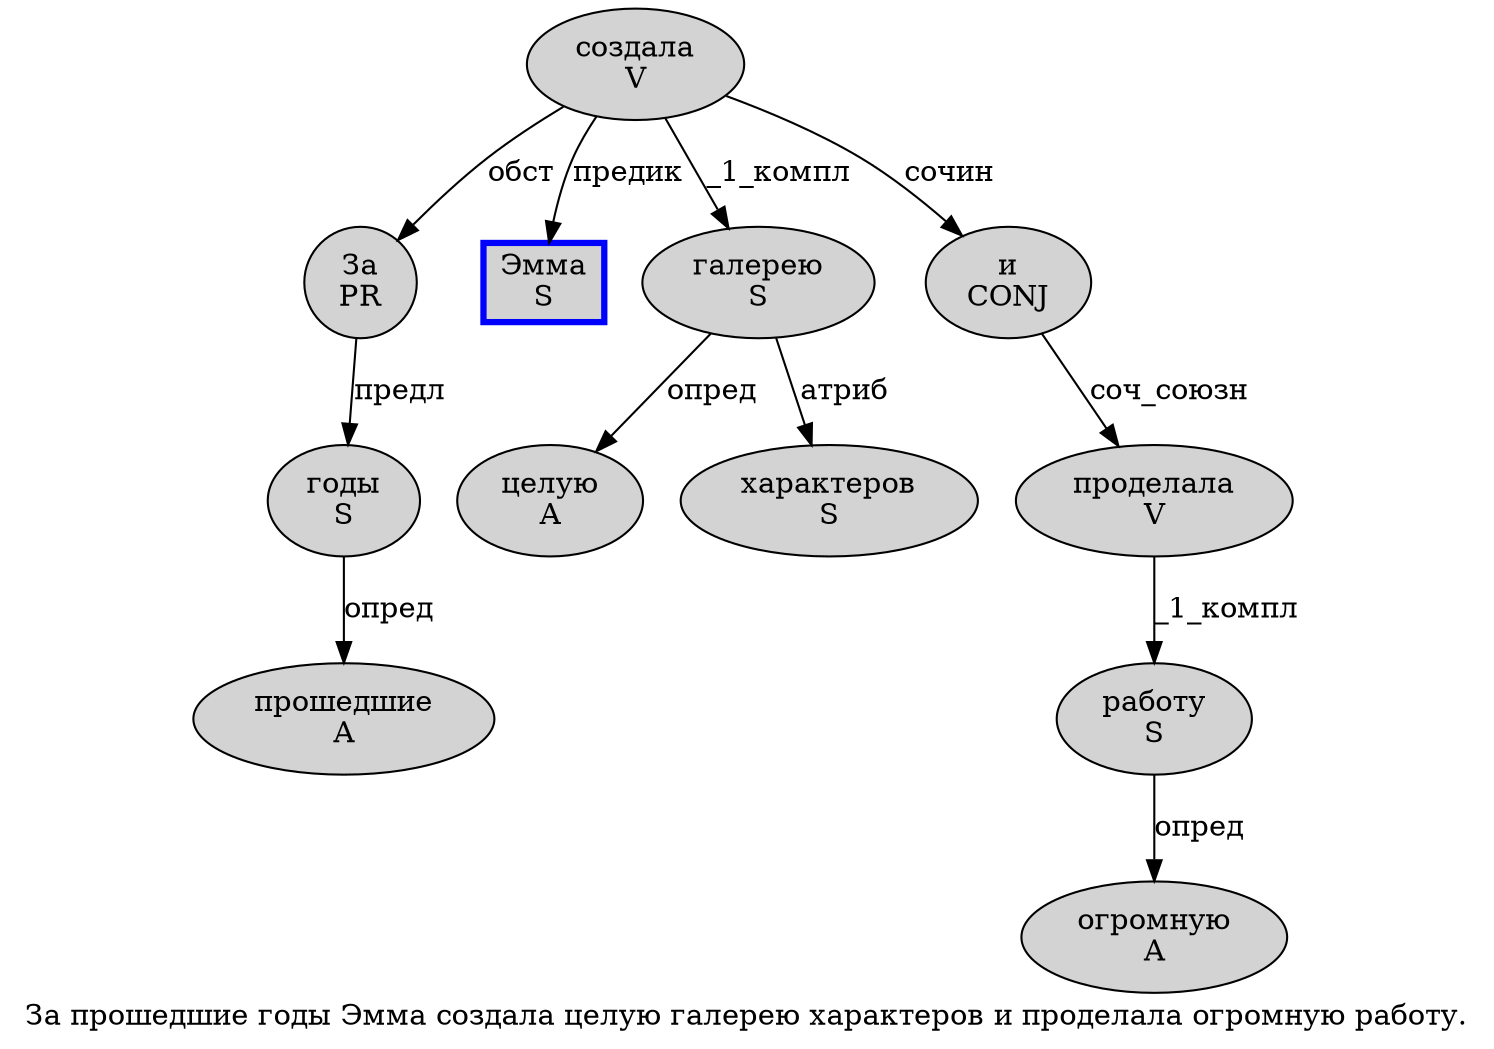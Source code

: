 digraph SENTENCE_787 {
	graph [label="За прошедшие годы Эмма создала целую галерею характеров и проделала огромную работу."]
	node [style=filled]
		0 [label="За
PR" color="" fillcolor=lightgray penwidth=1 shape=ellipse]
		1 [label="прошедшие
A" color="" fillcolor=lightgray penwidth=1 shape=ellipse]
		2 [label="годы
S" color="" fillcolor=lightgray penwidth=1 shape=ellipse]
		3 [label="Эмма
S" color=blue fillcolor=lightgray penwidth=3 shape=box]
		4 [label="создала
V" color="" fillcolor=lightgray penwidth=1 shape=ellipse]
		5 [label="целую
A" color="" fillcolor=lightgray penwidth=1 shape=ellipse]
		6 [label="галерею
S" color="" fillcolor=lightgray penwidth=1 shape=ellipse]
		7 [label="характеров
S" color="" fillcolor=lightgray penwidth=1 shape=ellipse]
		8 [label="и
CONJ" color="" fillcolor=lightgray penwidth=1 shape=ellipse]
		9 [label="проделала
V" color="" fillcolor=lightgray penwidth=1 shape=ellipse]
		10 [label="огромную
A" color="" fillcolor=lightgray penwidth=1 shape=ellipse]
		11 [label="работу
S" color="" fillcolor=lightgray penwidth=1 shape=ellipse]
			8 -> 9 [label="соч_союзн"]
			9 -> 11 [label="_1_компл"]
			0 -> 2 [label="предл"]
			4 -> 0 [label="обст"]
			4 -> 3 [label="предик"]
			4 -> 6 [label="_1_компл"]
			4 -> 8 [label="сочин"]
			2 -> 1 [label="опред"]
			11 -> 10 [label="опред"]
			6 -> 5 [label="опред"]
			6 -> 7 [label="атриб"]
}